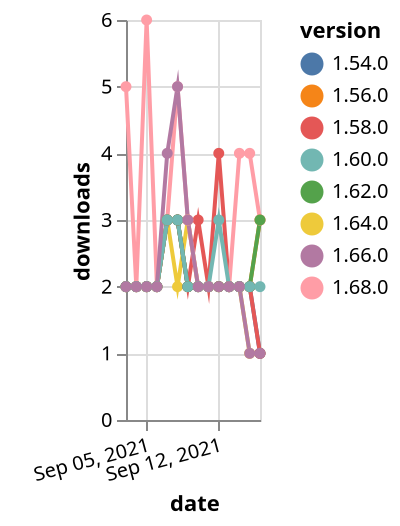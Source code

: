{"$schema": "https://vega.github.io/schema/vega-lite/v5.json", "description": "A simple bar chart with embedded data.", "data": {"values": [{"date": "2021-09-03", "total": 2383, "delta": 2, "version": "1.56.0"}, {"date": "2021-09-04", "total": 2385, "delta": 2, "version": "1.56.0"}, {"date": "2021-09-05", "total": 2387, "delta": 2, "version": "1.56.0"}, {"date": "2021-09-06", "total": 2389, "delta": 2, "version": "1.56.0"}, {"date": "2021-09-07", "total": 2392, "delta": 3, "version": "1.56.0"}, {"date": "2021-09-08", "total": 2395, "delta": 3, "version": "1.56.0"}, {"date": "2021-09-09", "total": 2397, "delta": 2, "version": "1.56.0"}, {"date": "2021-09-10", "total": 2399, "delta": 2, "version": "1.56.0"}, {"date": "2021-09-11", "total": 2401, "delta": 2, "version": "1.56.0"}, {"date": "2021-09-12", "total": 2403, "delta": 2, "version": "1.56.0"}, {"date": "2021-09-13", "total": 2405, "delta": 2, "version": "1.56.0"}, {"date": "2021-09-14", "total": 2407, "delta": 2, "version": "1.56.0"}, {"date": "2021-09-15", "total": 2409, "delta": 2, "version": "1.56.0"}, {"date": "2021-09-16", "total": 2412, "delta": 3, "version": "1.56.0"}, {"date": "2021-09-03", "total": 1076, "delta": 2, "version": "1.64.0"}, {"date": "2021-09-04", "total": 1078, "delta": 2, "version": "1.64.0"}, {"date": "2021-09-05", "total": 1080, "delta": 2, "version": "1.64.0"}, {"date": "2021-09-06", "total": 1082, "delta": 2, "version": "1.64.0"}, {"date": "2021-09-07", "total": 1085, "delta": 3, "version": "1.64.0"}, {"date": "2021-09-08", "total": 1087, "delta": 2, "version": "1.64.0"}, {"date": "2021-09-09", "total": 1090, "delta": 3, "version": "1.64.0"}, {"date": "2021-09-10", "total": 1092, "delta": 2, "version": "1.64.0"}, {"date": "2021-09-11", "total": 1094, "delta": 2, "version": "1.64.0"}, {"date": "2021-09-12", "total": 1096, "delta": 2, "version": "1.64.0"}, {"date": "2021-09-13", "total": 1098, "delta": 2, "version": "1.64.0"}, {"date": "2021-09-14", "total": 1100, "delta": 2, "version": "1.64.0"}, {"date": "2021-09-15", "total": 1101, "delta": 1, "version": "1.64.0"}, {"date": "2021-09-16", "total": 1102, "delta": 1, "version": "1.64.0"}, {"date": "2021-09-03", "total": 2843, "delta": 2, "version": "1.54.0"}, {"date": "2021-09-04", "total": 2845, "delta": 2, "version": "1.54.0"}, {"date": "2021-09-05", "total": 2847, "delta": 2, "version": "1.54.0"}, {"date": "2021-09-06", "total": 2849, "delta": 2, "version": "1.54.0"}, {"date": "2021-09-07", "total": 2852, "delta": 3, "version": "1.54.0"}, {"date": "2021-09-08", "total": 2855, "delta": 3, "version": "1.54.0"}, {"date": "2021-09-09", "total": 2857, "delta": 2, "version": "1.54.0"}, {"date": "2021-09-10", "total": 2859, "delta": 2, "version": "1.54.0"}, {"date": "2021-09-11", "total": 2861, "delta": 2, "version": "1.54.0"}, {"date": "2021-09-12", "total": 2863, "delta": 2, "version": "1.54.0"}, {"date": "2021-09-13", "total": 2865, "delta": 2, "version": "1.54.0"}, {"date": "2021-09-14", "total": 2867, "delta": 2, "version": "1.54.0"}, {"date": "2021-09-15", "total": 2869, "delta": 2, "version": "1.54.0"}, {"date": "2021-09-16", "total": 2870, "delta": 1, "version": "1.54.0"}, {"date": "2021-09-03", "total": 2219, "delta": 2, "version": "1.58.0"}, {"date": "2021-09-04", "total": 2221, "delta": 2, "version": "1.58.0"}, {"date": "2021-09-05", "total": 2223, "delta": 2, "version": "1.58.0"}, {"date": "2021-09-06", "total": 2225, "delta": 2, "version": "1.58.0"}, {"date": "2021-09-07", "total": 2228, "delta": 3, "version": "1.58.0"}, {"date": "2021-09-08", "total": 2231, "delta": 3, "version": "1.58.0"}, {"date": "2021-09-09", "total": 2233, "delta": 2, "version": "1.58.0"}, {"date": "2021-09-10", "total": 2236, "delta": 3, "version": "1.58.0"}, {"date": "2021-09-11", "total": 2238, "delta": 2, "version": "1.58.0"}, {"date": "2021-09-12", "total": 2242, "delta": 4, "version": "1.58.0"}, {"date": "2021-09-13", "total": 2244, "delta": 2, "version": "1.58.0"}, {"date": "2021-09-14", "total": 2246, "delta": 2, "version": "1.58.0"}, {"date": "2021-09-15", "total": 2248, "delta": 2, "version": "1.58.0"}, {"date": "2021-09-16", "total": 2249, "delta": 1, "version": "1.58.0"}, {"date": "2021-09-03", "total": 253, "delta": 5, "version": "1.68.0"}, {"date": "2021-09-04", "total": 255, "delta": 2, "version": "1.68.0"}, {"date": "2021-09-05", "total": 261, "delta": 6, "version": "1.68.0"}, {"date": "2021-09-06", "total": 263, "delta": 2, "version": "1.68.0"}, {"date": "2021-09-07", "total": 266, "delta": 3, "version": "1.68.0"}, {"date": "2021-09-08", "total": 271, "delta": 5, "version": "1.68.0"}, {"date": "2021-09-09", "total": 274, "delta": 3, "version": "1.68.0"}, {"date": "2021-09-10", "total": 276, "delta": 2, "version": "1.68.0"}, {"date": "2021-09-11", "total": 278, "delta": 2, "version": "1.68.0"}, {"date": "2021-09-12", "total": 280, "delta": 2, "version": "1.68.0"}, {"date": "2021-09-13", "total": 282, "delta": 2, "version": "1.68.0"}, {"date": "2021-09-14", "total": 286, "delta": 4, "version": "1.68.0"}, {"date": "2021-09-15", "total": 290, "delta": 4, "version": "1.68.0"}, {"date": "2021-09-16", "total": 293, "delta": 3, "version": "1.68.0"}, {"date": "2021-09-03", "total": 1711, "delta": 2, "version": "1.62.0"}, {"date": "2021-09-04", "total": 1713, "delta": 2, "version": "1.62.0"}, {"date": "2021-09-05", "total": 1715, "delta": 2, "version": "1.62.0"}, {"date": "2021-09-06", "total": 1717, "delta": 2, "version": "1.62.0"}, {"date": "2021-09-07", "total": 1720, "delta": 3, "version": "1.62.0"}, {"date": "2021-09-08", "total": 1723, "delta": 3, "version": "1.62.0"}, {"date": "2021-09-09", "total": 1725, "delta": 2, "version": "1.62.0"}, {"date": "2021-09-10", "total": 1727, "delta": 2, "version": "1.62.0"}, {"date": "2021-09-11", "total": 1729, "delta": 2, "version": "1.62.0"}, {"date": "2021-09-12", "total": 1731, "delta": 2, "version": "1.62.0"}, {"date": "2021-09-13", "total": 1733, "delta": 2, "version": "1.62.0"}, {"date": "2021-09-14", "total": 1735, "delta": 2, "version": "1.62.0"}, {"date": "2021-09-15", "total": 1737, "delta": 2, "version": "1.62.0"}, {"date": "2021-09-16", "total": 1740, "delta": 3, "version": "1.62.0"}, {"date": "2021-09-03", "total": 1733, "delta": 2, "version": "1.60.0"}, {"date": "2021-09-04", "total": 1735, "delta": 2, "version": "1.60.0"}, {"date": "2021-09-05", "total": 1737, "delta": 2, "version": "1.60.0"}, {"date": "2021-09-06", "total": 1739, "delta": 2, "version": "1.60.0"}, {"date": "2021-09-07", "total": 1742, "delta": 3, "version": "1.60.0"}, {"date": "2021-09-08", "total": 1745, "delta": 3, "version": "1.60.0"}, {"date": "2021-09-09", "total": 1747, "delta": 2, "version": "1.60.0"}, {"date": "2021-09-10", "total": 1749, "delta": 2, "version": "1.60.0"}, {"date": "2021-09-11", "total": 1751, "delta": 2, "version": "1.60.0"}, {"date": "2021-09-12", "total": 1754, "delta": 3, "version": "1.60.0"}, {"date": "2021-09-13", "total": 1756, "delta": 2, "version": "1.60.0"}, {"date": "2021-09-14", "total": 1758, "delta": 2, "version": "1.60.0"}, {"date": "2021-09-15", "total": 1760, "delta": 2, "version": "1.60.0"}, {"date": "2021-09-16", "total": 1762, "delta": 2, "version": "1.60.0"}, {"date": "2021-09-03", "total": 799, "delta": 2, "version": "1.66.0"}, {"date": "2021-09-04", "total": 801, "delta": 2, "version": "1.66.0"}, {"date": "2021-09-05", "total": 803, "delta": 2, "version": "1.66.0"}, {"date": "2021-09-06", "total": 805, "delta": 2, "version": "1.66.0"}, {"date": "2021-09-07", "total": 809, "delta": 4, "version": "1.66.0"}, {"date": "2021-09-08", "total": 814, "delta": 5, "version": "1.66.0"}, {"date": "2021-09-09", "total": 817, "delta": 3, "version": "1.66.0"}, {"date": "2021-09-10", "total": 819, "delta": 2, "version": "1.66.0"}, {"date": "2021-09-11", "total": 821, "delta": 2, "version": "1.66.0"}, {"date": "2021-09-12", "total": 823, "delta": 2, "version": "1.66.0"}, {"date": "2021-09-13", "total": 825, "delta": 2, "version": "1.66.0"}, {"date": "2021-09-14", "total": 827, "delta": 2, "version": "1.66.0"}, {"date": "2021-09-15", "total": 828, "delta": 1, "version": "1.66.0"}, {"date": "2021-09-16", "total": 829, "delta": 1, "version": "1.66.0"}]}, "width": "container", "mark": {"type": "line", "point": {"filled": true}}, "encoding": {"x": {"field": "date", "type": "temporal", "timeUnit": "yearmonthdate", "title": "date", "axis": {"labelAngle": -15}}, "y": {"field": "delta", "type": "quantitative", "title": "downloads"}, "color": {"field": "version", "type": "nominal"}, "tooltip": {"field": "delta"}}}